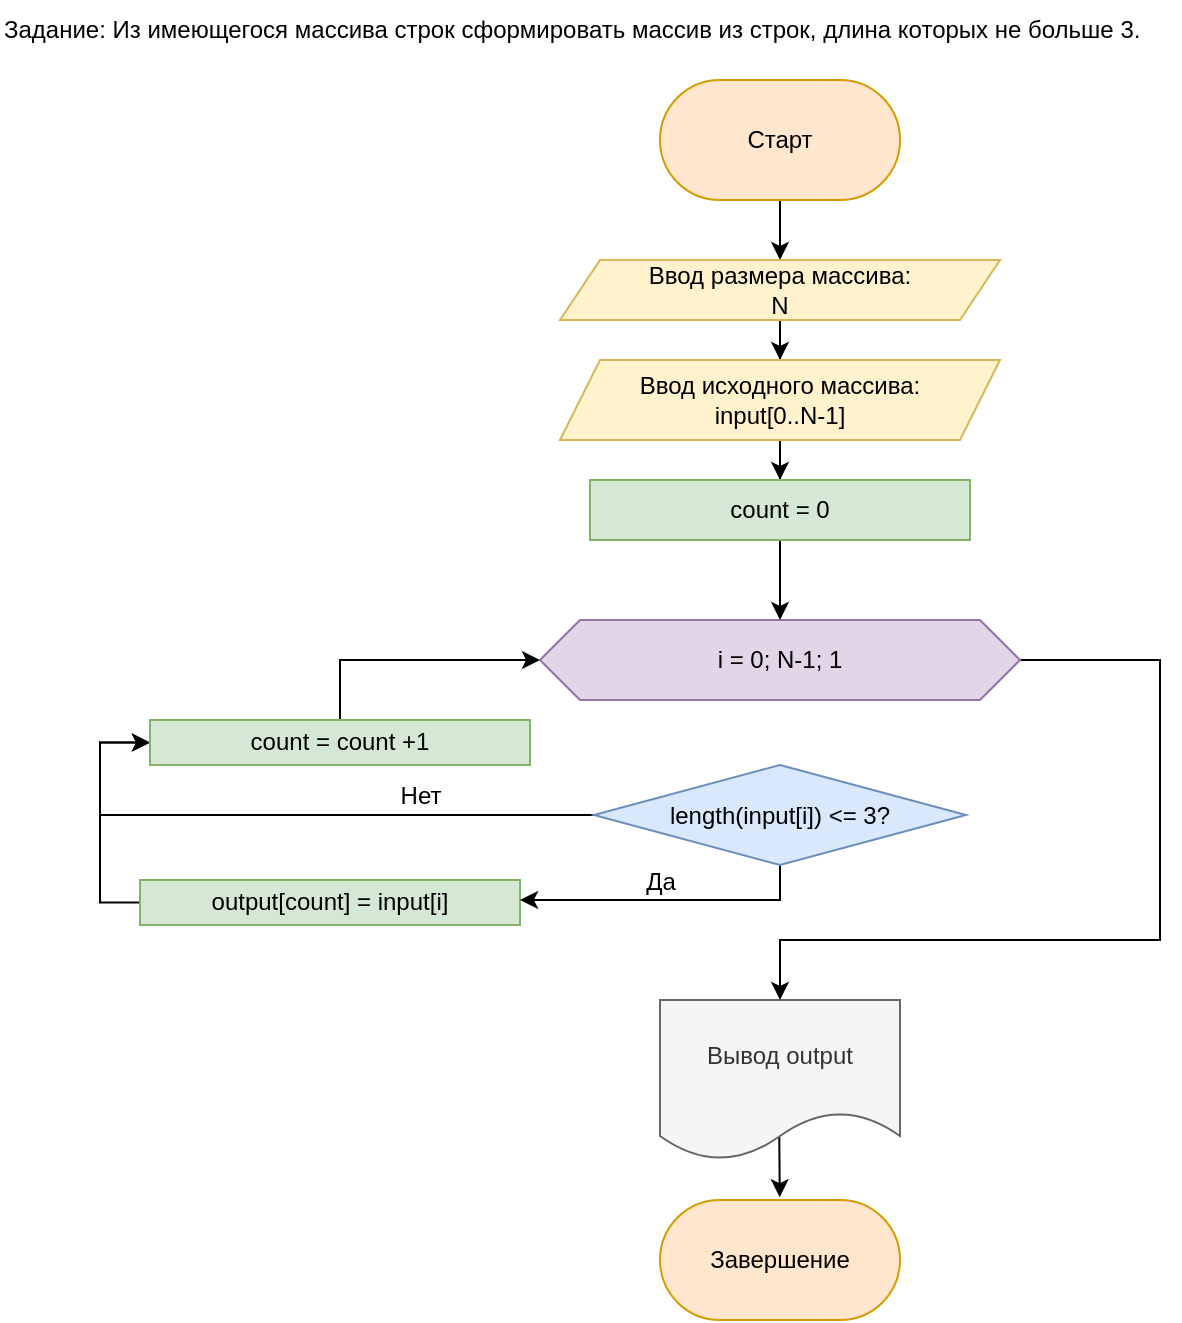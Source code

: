 <mxfile version="20.8.10" type="device"><diagram id="iFpj7ynZUqAzLTIqpfPC" name="Page-1"><mxGraphModel dx="1159" dy="595" grid="1" gridSize="10" guides="1" tooltips="1" connect="1" arrows="1" fold="1" page="1" pageScale="1" pageWidth="827" pageHeight="1169" math="0" shadow="0"><root><mxCell id="0"/><mxCell id="1" parent="0"/><mxCell id="bjHPUlRhAxJAEB2RJ7RH-3" style="edgeStyle=orthogonalEdgeStyle;rounded=0;orthogonalLoop=1;jettySize=auto;html=1;exitX=0.5;exitY=1;exitDx=0;exitDy=0;entryX=0.5;entryY=0;entryDx=0;entryDy=0;" parent="1" source="bjHPUlRhAxJAEB2RJ7RH-1" target="bjHPUlRhAxJAEB2RJ7RH-2" edge="1"><mxGeometry relative="1" as="geometry"/></mxCell><mxCell id="bjHPUlRhAxJAEB2RJ7RH-1" value="Старт" style="rounded=1;whiteSpace=wrap;html=1;fillColor=#ffe6cc;strokeColor=#d79b00;arcSize=50;" parent="1" vertex="1"><mxGeometry x="340" y="50" width="120" height="60" as="geometry"/></mxCell><mxCell id="XVInRFn2-0f1mK7p0zRR-8" style="edgeStyle=orthogonalEdgeStyle;rounded=0;orthogonalLoop=1;jettySize=auto;html=1;entryX=0.5;entryY=0;entryDx=0;entryDy=0;" parent="1" source="bjHPUlRhAxJAEB2RJ7RH-2" target="XVInRFn2-0f1mK7p0zRR-1" edge="1"><mxGeometry relative="1" as="geometry"/></mxCell><mxCell id="bjHPUlRhAxJAEB2RJ7RH-2" value="Ввод размера массива:&lt;br&gt;N" style="shape=parallelogram;perimeter=parallelogramPerimeter;whiteSpace=wrap;html=1;fixedSize=1;fillColor=#fff2cc;strokeColor=#d6b656;" parent="1" vertex="1"><mxGeometry x="290" y="140" width="220" height="30" as="geometry"/></mxCell><mxCell id="bjHPUlRhAxJAEB2RJ7RH-19" style="edgeStyle=orthogonalEdgeStyle;rounded=0;orthogonalLoop=1;jettySize=auto;html=1;entryX=0.499;entryY=-0.023;entryDx=0;entryDy=0;entryPerimeter=0;exitX=0.497;exitY=0.857;exitDx=0;exitDy=0;exitPerimeter=0;" parent="1" source="bjHPUlRhAxJAEB2RJ7RH-9" target="bjHPUlRhAxJAEB2RJ7RH-14" edge="1"><mxGeometry relative="1" as="geometry"/></mxCell><mxCell id="bjHPUlRhAxJAEB2RJ7RH-9" value="Вывод output" style="shape=document;whiteSpace=wrap;html=1;boundedLbl=1;fillColor=#f5f5f5;fontColor=#333333;strokeColor=#666666;" parent="1" vertex="1"><mxGeometry x="340" y="510" width="120" height="80" as="geometry"/></mxCell><mxCell id="bjHPUlRhAxJAEB2RJ7RH-13" value="Задание: Из имеющегося массива строк сформировать массив из строк, длина которых не больше 3." style="text;html=1;align=left;verticalAlign=middle;resizable=0;points=[];autosize=1;strokeColor=none;fillColor=none;" parent="1" vertex="1"><mxGeometry x="10" y="10" width="590" height="30" as="geometry"/></mxCell><mxCell id="bjHPUlRhAxJAEB2RJ7RH-14" value="Завершение" style="rounded=1;whiteSpace=wrap;html=1;fillColor=#ffe6cc;strokeColor=#d79b00;arcSize=50;" parent="1" vertex="1"><mxGeometry x="340" y="610" width="120" height="60" as="geometry"/></mxCell><mxCell id="QQI0_uojZ78Enn8ekQW9-2" value="" style="edgeStyle=orthogonalEdgeStyle;rounded=0;orthogonalLoop=1;jettySize=auto;html=1;" edge="1" parent="1" source="XVInRFn2-0f1mK7p0zRR-1" target="QQI0_uojZ78Enn8ekQW9-1"><mxGeometry relative="1" as="geometry"/></mxCell><mxCell id="XVInRFn2-0f1mK7p0zRR-1" value="Ввод исходного массива:&lt;br&gt;input[0..N-1]" style="shape=parallelogram;perimeter=parallelogramPerimeter;whiteSpace=wrap;html=1;fixedSize=1;fillColor=#fff2cc;strokeColor=#d6b656;" parent="1" vertex="1"><mxGeometry x="290" y="190" width="220" height="40" as="geometry"/></mxCell><mxCell id="QQI0_uojZ78Enn8ekQW9-16" style="edgeStyle=orthogonalEdgeStyle;rounded=0;orthogonalLoop=1;jettySize=auto;html=1;entryX=0.5;entryY=0;entryDx=0;entryDy=0;" edge="1" parent="1" source="XVInRFn2-0f1mK7p0zRR-3" target="bjHPUlRhAxJAEB2RJ7RH-9"><mxGeometry relative="1" as="geometry"><mxPoint x="400" y="480" as="targetPoint"/><Array as="points"><mxPoint x="590" y="340"/><mxPoint x="590" y="480"/><mxPoint x="400" y="480"/></Array></mxGeometry></mxCell><mxCell id="XVInRFn2-0f1mK7p0zRR-3" value="i = 0; N-1; 1" style="shape=hexagon;perimeter=hexagonPerimeter2;whiteSpace=wrap;html=1;fixedSize=1;fillColor=#e1d5e7;strokeColor=#9673a6;" parent="1" vertex="1"><mxGeometry x="280" y="320" width="240" height="40" as="geometry"/></mxCell><mxCell id="QQI0_uojZ78Enn8ekQW9-10" style="edgeStyle=orthogonalEdgeStyle;rounded=0;orthogonalLoop=1;jettySize=auto;html=1;entryX=0;entryY=0.5;entryDx=0;entryDy=0;" edge="1" parent="1" source="64SsxK3qBv8nIpKMCdC7-2" target="QQI0_uojZ78Enn8ekQW9-5"><mxGeometry relative="1" as="geometry"><mxPoint x="80" y="380" as="targetPoint"/><Array as="points"><mxPoint x="60" y="461"/><mxPoint x="60" y="381"/></Array></mxGeometry></mxCell><mxCell id="64SsxK3qBv8nIpKMCdC7-2" value="output[count] = input[i]" style="rounded=0;whiteSpace=wrap;html=1;fillColor=#d5e8d4;strokeColor=#82b366;" parent="1" vertex="1"><mxGeometry x="80" y="450" width="190" height="22.5" as="geometry"/></mxCell><mxCell id="QQI0_uojZ78Enn8ekQW9-3" value="" style="edgeStyle=orthogonalEdgeStyle;rounded=0;orthogonalLoop=1;jettySize=auto;html=1;" edge="1" parent="1" source="QQI0_uojZ78Enn8ekQW9-1" target="XVInRFn2-0f1mK7p0zRR-3"><mxGeometry relative="1" as="geometry"/></mxCell><mxCell id="QQI0_uojZ78Enn8ekQW9-1" value="count = 0" style="rounded=0;whiteSpace=wrap;html=1;fillColor=#d5e8d4;strokeColor=#82b366;" vertex="1" parent="1"><mxGeometry x="305" y="250" width="190" height="30" as="geometry"/></mxCell><mxCell id="QQI0_uojZ78Enn8ekQW9-6" style="edgeStyle=orthogonalEdgeStyle;rounded=0;orthogonalLoop=1;jettySize=auto;html=1;entryX=0;entryY=0.5;entryDx=0;entryDy=0;" edge="1" parent="1" source="QQI0_uojZ78Enn8ekQW9-4" target="QQI0_uojZ78Enn8ekQW9-5"><mxGeometry relative="1" as="geometry"><Array as="points"><mxPoint x="60" y="417"/><mxPoint x="60" y="381"/></Array></mxGeometry></mxCell><mxCell id="QQI0_uojZ78Enn8ekQW9-8" style="edgeStyle=orthogonalEdgeStyle;rounded=0;orthogonalLoop=1;jettySize=auto;html=1;" edge="1" parent="1" source="QQI0_uojZ78Enn8ekQW9-4"><mxGeometry relative="1" as="geometry"><mxPoint x="270" y="460" as="targetPoint"/><Array as="points"><mxPoint x="400" y="460"/></Array></mxGeometry></mxCell><mxCell id="QQI0_uojZ78Enn8ekQW9-4" value="length(input[i]) &amp;lt;= 3?" style="rhombus;whiteSpace=wrap;html=1;fillColor=#dae8fc;strokeColor=#6c8ebf;" vertex="1" parent="1"><mxGeometry x="307" y="392.5" width="186" height="50" as="geometry"/></mxCell><mxCell id="QQI0_uojZ78Enn8ekQW9-14" style="edgeStyle=orthogonalEdgeStyle;rounded=0;orthogonalLoop=1;jettySize=auto;html=1;entryX=0;entryY=0.5;entryDx=0;entryDy=0;" edge="1" parent="1" source="QQI0_uojZ78Enn8ekQW9-5" target="XVInRFn2-0f1mK7p0zRR-3"><mxGeometry relative="1" as="geometry"><mxPoint x="260" y="340" as="targetPoint"/><Array as="points"><mxPoint x="180" y="340"/></Array></mxGeometry></mxCell><mxCell id="QQI0_uojZ78Enn8ekQW9-5" value="count = count +1" style="rounded=0;whiteSpace=wrap;html=1;fillColor=#d5e8d4;strokeColor=#82b366;" vertex="1" parent="1"><mxGeometry x="85" y="370" width="190" height="22.5" as="geometry"/></mxCell><mxCell id="QQI0_uojZ78Enn8ekQW9-11" value="Да" style="text;html=1;align=center;verticalAlign=middle;resizable=0;points=[];autosize=1;strokeColor=none;fillColor=none;" vertex="1" parent="1"><mxGeometry x="320" y="436" width="40" height="30" as="geometry"/></mxCell><mxCell id="QQI0_uojZ78Enn8ekQW9-12" value="Нет" style="text;html=1;align=center;verticalAlign=middle;resizable=0;points=[];autosize=1;strokeColor=none;fillColor=none;" vertex="1" parent="1"><mxGeometry x="200" y="392.5" width="40" height="30" as="geometry"/></mxCell></root></mxGraphModel></diagram></mxfile>